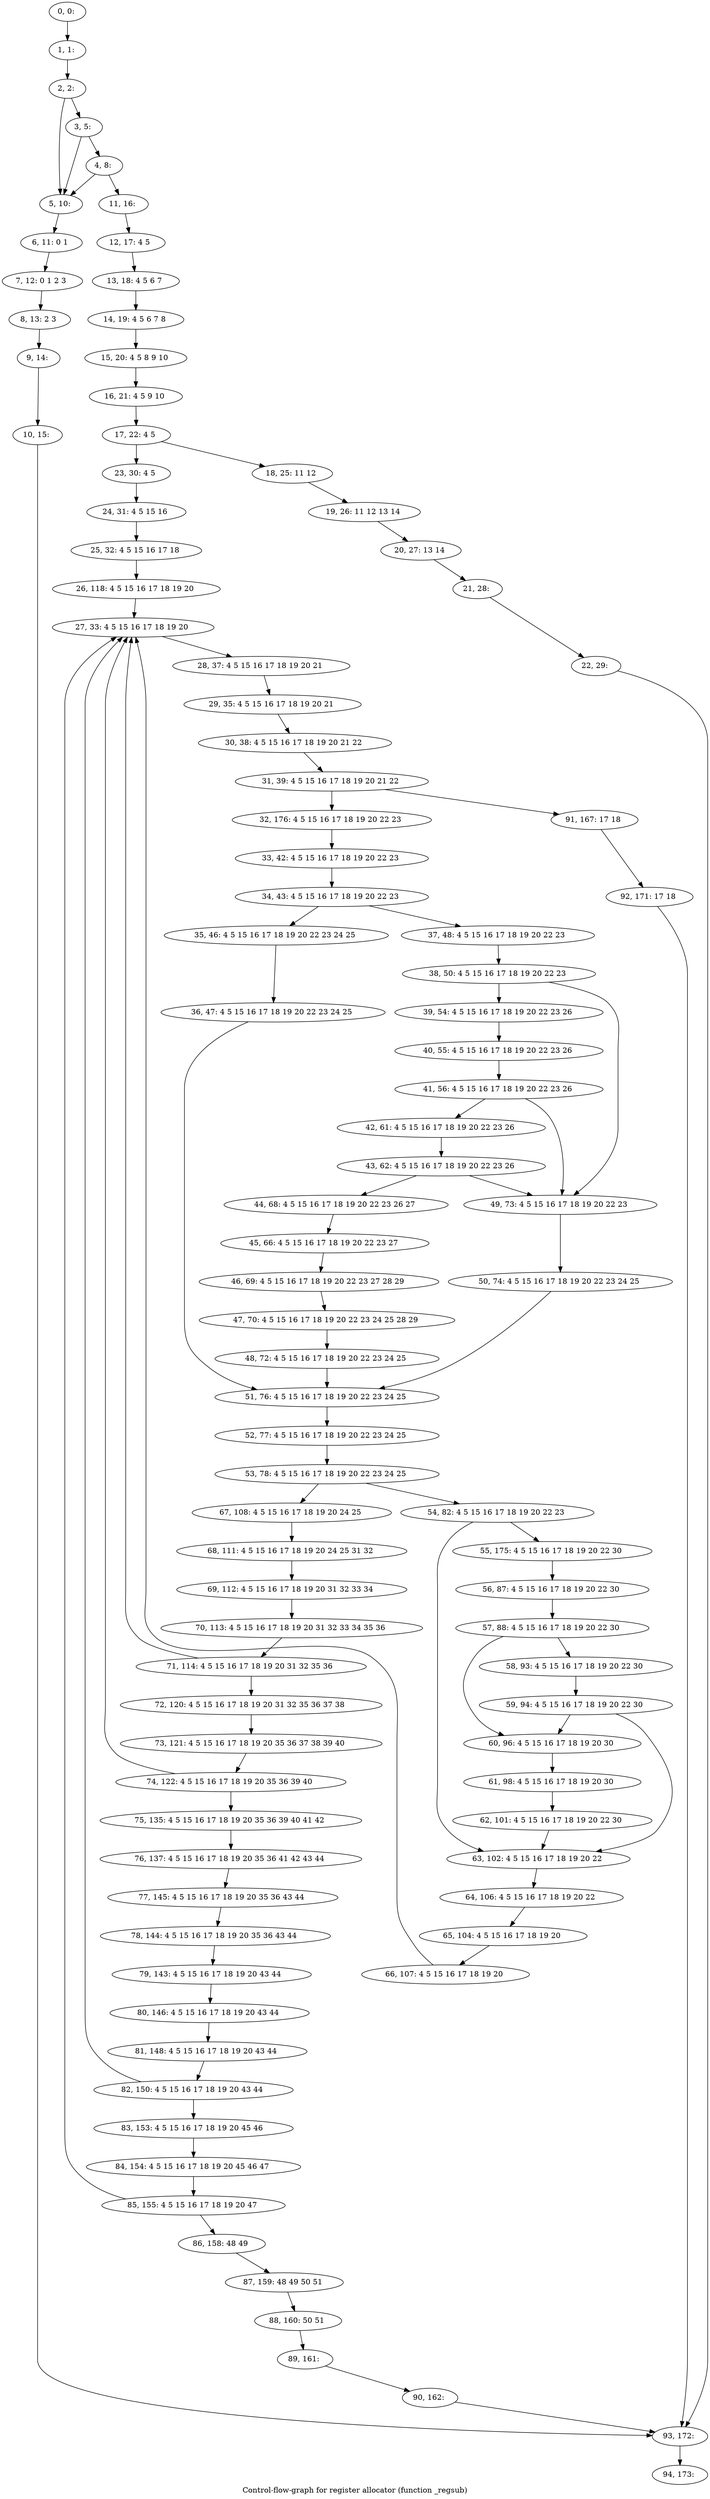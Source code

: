 digraph G {
graph [label="Control-flow-graph for register allocator (function _regsub)"]
0[label="0, 0: "];
1[label="1, 1: "];
2[label="2, 2: "];
3[label="3, 5: "];
4[label="4, 8: "];
5[label="5, 10: "];
6[label="6, 11: 0 1 "];
7[label="7, 12: 0 1 2 3 "];
8[label="8, 13: 2 3 "];
9[label="9, 14: "];
10[label="10, 15: "];
11[label="11, 16: "];
12[label="12, 17: 4 5 "];
13[label="13, 18: 4 5 6 7 "];
14[label="14, 19: 4 5 6 7 8 "];
15[label="15, 20: 4 5 8 9 10 "];
16[label="16, 21: 4 5 9 10 "];
17[label="17, 22: 4 5 "];
18[label="18, 25: 11 12 "];
19[label="19, 26: 11 12 13 14 "];
20[label="20, 27: 13 14 "];
21[label="21, 28: "];
22[label="22, 29: "];
23[label="23, 30: 4 5 "];
24[label="24, 31: 4 5 15 16 "];
25[label="25, 32: 4 5 15 16 17 18 "];
26[label="26, 118: 4 5 15 16 17 18 19 20 "];
27[label="27, 33: 4 5 15 16 17 18 19 20 "];
28[label="28, 37: 4 5 15 16 17 18 19 20 21 "];
29[label="29, 35: 4 5 15 16 17 18 19 20 21 "];
30[label="30, 38: 4 5 15 16 17 18 19 20 21 22 "];
31[label="31, 39: 4 5 15 16 17 18 19 20 21 22 "];
32[label="32, 176: 4 5 15 16 17 18 19 20 22 23 "];
33[label="33, 42: 4 5 15 16 17 18 19 20 22 23 "];
34[label="34, 43: 4 5 15 16 17 18 19 20 22 23 "];
35[label="35, 46: 4 5 15 16 17 18 19 20 22 23 24 25 "];
36[label="36, 47: 4 5 15 16 17 18 19 20 22 23 24 25 "];
37[label="37, 48: 4 5 15 16 17 18 19 20 22 23 "];
38[label="38, 50: 4 5 15 16 17 18 19 20 22 23 "];
39[label="39, 54: 4 5 15 16 17 18 19 20 22 23 26 "];
40[label="40, 55: 4 5 15 16 17 18 19 20 22 23 26 "];
41[label="41, 56: 4 5 15 16 17 18 19 20 22 23 26 "];
42[label="42, 61: 4 5 15 16 17 18 19 20 22 23 26 "];
43[label="43, 62: 4 5 15 16 17 18 19 20 22 23 26 "];
44[label="44, 68: 4 5 15 16 17 18 19 20 22 23 26 27 "];
45[label="45, 66: 4 5 15 16 17 18 19 20 22 23 27 "];
46[label="46, 69: 4 5 15 16 17 18 19 20 22 23 27 28 29 "];
47[label="47, 70: 4 5 15 16 17 18 19 20 22 23 24 25 28 29 "];
48[label="48, 72: 4 5 15 16 17 18 19 20 22 23 24 25 "];
49[label="49, 73: 4 5 15 16 17 18 19 20 22 23 "];
50[label="50, 74: 4 5 15 16 17 18 19 20 22 23 24 25 "];
51[label="51, 76: 4 5 15 16 17 18 19 20 22 23 24 25 "];
52[label="52, 77: 4 5 15 16 17 18 19 20 22 23 24 25 "];
53[label="53, 78: 4 5 15 16 17 18 19 20 22 23 24 25 "];
54[label="54, 82: 4 5 15 16 17 18 19 20 22 23 "];
55[label="55, 175: 4 5 15 16 17 18 19 20 22 30 "];
56[label="56, 87: 4 5 15 16 17 18 19 20 22 30 "];
57[label="57, 88: 4 5 15 16 17 18 19 20 22 30 "];
58[label="58, 93: 4 5 15 16 17 18 19 20 22 30 "];
59[label="59, 94: 4 5 15 16 17 18 19 20 22 30 "];
60[label="60, 96: 4 5 15 16 17 18 19 20 30 "];
61[label="61, 98: 4 5 15 16 17 18 19 20 30 "];
62[label="62, 101: 4 5 15 16 17 18 19 20 22 30 "];
63[label="63, 102: 4 5 15 16 17 18 19 20 22 "];
64[label="64, 106: 4 5 15 16 17 18 19 20 22 "];
65[label="65, 104: 4 5 15 16 17 18 19 20 "];
66[label="66, 107: 4 5 15 16 17 18 19 20 "];
67[label="67, 108: 4 5 15 16 17 18 19 20 24 25 "];
68[label="68, 111: 4 5 15 16 17 18 19 20 24 25 31 32 "];
69[label="69, 112: 4 5 15 16 17 18 19 20 31 32 33 34 "];
70[label="70, 113: 4 5 15 16 17 18 19 20 31 32 33 34 35 36 "];
71[label="71, 114: 4 5 15 16 17 18 19 20 31 32 35 36 "];
72[label="72, 120: 4 5 15 16 17 18 19 20 31 32 35 36 37 38 "];
73[label="73, 121: 4 5 15 16 17 18 19 20 35 36 37 38 39 40 "];
74[label="74, 122: 4 5 15 16 17 18 19 20 35 36 39 40 "];
75[label="75, 135: 4 5 15 16 17 18 19 20 35 36 39 40 41 42 "];
76[label="76, 137: 4 5 15 16 17 18 19 20 35 36 41 42 43 44 "];
77[label="77, 145: 4 5 15 16 17 18 19 20 35 36 43 44 "];
78[label="78, 144: 4 5 15 16 17 18 19 20 35 36 43 44 "];
79[label="79, 143: 4 5 15 16 17 18 19 20 43 44 "];
80[label="80, 146: 4 5 15 16 17 18 19 20 43 44 "];
81[label="81, 148: 4 5 15 16 17 18 19 20 43 44 "];
82[label="82, 150: 4 5 15 16 17 18 19 20 43 44 "];
83[label="83, 153: 4 5 15 16 17 18 19 20 45 46 "];
84[label="84, 154: 4 5 15 16 17 18 19 20 45 46 47 "];
85[label="85, 155: 4 5 15 16 17 18 19 20 47 "];
86[label="86, 158: 48 49 "];
87[label="87, 159: 48 49 50 51 "];
88[label="88, 160: 50 51 "];
89[label="89, 161: "];
90[label="90, 162: "];
91[label="91, 167: 17 18 "];
92[label="92, 171: 17 18 "];
93[label="93, 172: "];
94[label="94, 173: "];
0->1 ;
1->2 ;
2->3 ;
2->5 ;
3->4 ;
3->5 ;
4->5 ;
4->11 ;
5->6 ;
6->7 ;
7->8 ;
8->9 ;
9->10 ;
10->93 ;
11->12 ;
12->13 ;
13->14 ;
14->15 ;
15->16 ;
16->17 ;
17->18 ;
17->23 ;
18->19 ;
19->20 ;
20->21 ;
21->22 ;
22->93 ;
23->24 ;
24->25 ;
25->26 ;
26->27 ;
27->28 ;
28->29 ;
29->30 ;
30->31 ;
31->32 ;
31->91 ;
32->33 ;
33->34 ;
34->35 ;
34->37 ;
35->36 ;
36->51 ;
37->38 ;
38->39 ;
38->49 ;
39->40 ;
40->41 ;
41->42 ;
41->49 ;
42->43 ;
43->44 ;
43->49 ;
44->45 ;
45->46 ;
46->47 ;
47->48 ;
48->51 ;
49->50 ;
50->51 ;
51->52 ;
52->53 ;
53->54 ;
53->67 ;
54->55 ;
54->63 ;
55->56 ;
56->57 ;
57->58 ;
57->60 ;
58->59 ;
59->60 ;
59->63 ;
60->61 ;
61->62 ;
62->63 ;
63->64 ;
64->65 ;
65->66 ;
66->27 ;
67->68 ;
68->69 ;
69->70 ;
70->71 ;
71->72 ;
71->27 ;
72->73 ;
73->74 ;
74->75 ;
74->27 ;
75->76 ;
76->77 ;
77->78 ;
78->79 ;
79->80 ;
80->81 ;
81->82 ;
82->83 ;
82->27 ;
83->84 ;
84->85 ;
85->86 ;
85->27 ;
86->87 ;
87->88 ;
88->89 ;
89->90 ;
90->93 ;
91->92 ;
92->93 ;
93->94 ;
}
